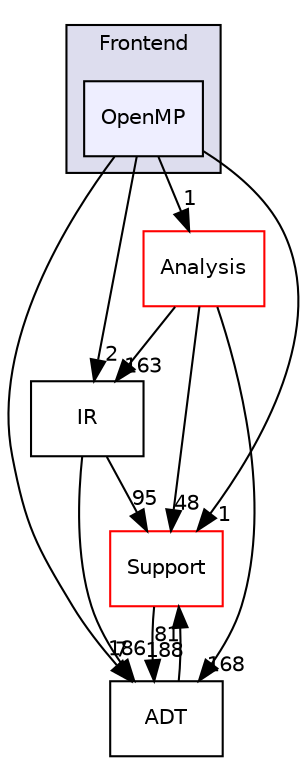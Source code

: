 digraph "include/llvm/Frontend/OpenMP" {
  bgcolor=transparent;
  compound=true
  node [ fontsize="10", fontname="Helvetica"];
  edge [ labelfontsize="10", labelfontname="Helvetica"];
  subgraph clusterdir_8b88ca948c2776c050dedd5dc7d3a9c7 {
    graph [ bgcolor="#ddddee", pencolor="black", label="Frontend" fontname="Helvetica", fontsize="10", URL="dir_8b88ca948c2776c050dedd5dc7d3a9c7.html"]
  dir_8fc939330e6243356cb2f924c96e8aa9 [shape=box, label="OpenMP", style="filled", fillcolor="#eeeeff", pencolor="black", URL="dir_8fc939330e6243356cb2f924c96e8aa9.html"];
  }
  dir_c3e93f23a4a31c717998b98ce143b7c0 [shape=box label="IR" URL="dir_c3e93f23a4a31c717998b98ce143b7c0.html"];
  dir_ae1e398ac700924fa434b51c248a5531 [shape=box label="Support" color="red" URL="dir_ae1e398ac700924fa434b51c248a5531.html"];
  dir_32453792af2ba70c54e3ccae3a790d1b [shape=box label="ADT" URL="dir_32453792af2ba70c54e3ccae3a790d1b.html"];
  dir_97cdd6ae7e6843add574fb55e792badd [shape=box label="Analysis" color="red" URL="dir_97cdd6ae7e6843add574fb55e792badd.html"];
  dir_c3e93f23a4a31c717998b98ce143b7c0->dir_ae1e398ac700924fa434b51c248a5531 [headlabel="95", labeldistance=1.5 headhref="dir_000010_000011.html"];
  dir_c3e93f23a4a31c717998b98ce143b7c0->dir_32453792af2ba70c54e3ccae3a790d1b [headlabel="186", labeldistance=1.5 headhref="dir_000010_000007.html"];
  dir_ae1e398ac700924fa434b51c248a5531->dir_32453792af2ba70c54e3ccae3a790d1b [headlabel="188", labeldistance=1.5 headhref="dir_000011_000007.html"];
  dir_32453792af2ba70c54e3ccae3a790d1b->dir_ae1e398ac700924fa434b51c248a5531 [headlabel="81", labeldistance=1.5 headhref="dir_000007_000011.html"];
  dir_97cdd6ae7e6843add574fb55e792badd->dir_c3e93f23a4a31c717998b98ce143b7c0 [headlabel="163", labeldistance=1.5 headhref="dir_000012_000010.html"];
  dir_97cdd6ae7e6843add574fb55e792badd->dir_ae1e398ac700924fa434b51c248a5531 [headlabel="48", labeldistance=1.5 headhref="dir_000012_000011.html"];
  dir_97cdd6ae7e6843add574fb55e792badd->dir_32453792af2ba70c54e3ccae3a790d1b [headlabel="168", labeldistance=1.5 headhref="dir_000012_000007.html"];
  dir_8fc939330e6243356cb2f924c96e8aa9->dir_c3e93f23a4a31c717998b98ce143b7c0 [headlabel="2", labeldistance=1.5 headhref="dir_000028_000010.html"];
  dir_8fc939330e6243356cb2f924c96e8aa9->dir_ae1e398ac700924fa434b51c248a5531 [headlabel="1", labeldistance=1.5 headhref="dir_000028_000011.html"];
  dir_8fc939330e6243356cb2f924c96e8aa9->dir_32453792af2ba70c54e3ccae3a790d1b [headlabel="7", labeldistance=1.5 headhref="dir_000028_000007.html"];
  dir_8fc939330e6243356cb2f924c96e8aa9->dir_97cdd6ae7e6843add574fb55e792badd [headlabel="1", labeldistance=1.5 headhref="dir_000028_000012.html"];
}
